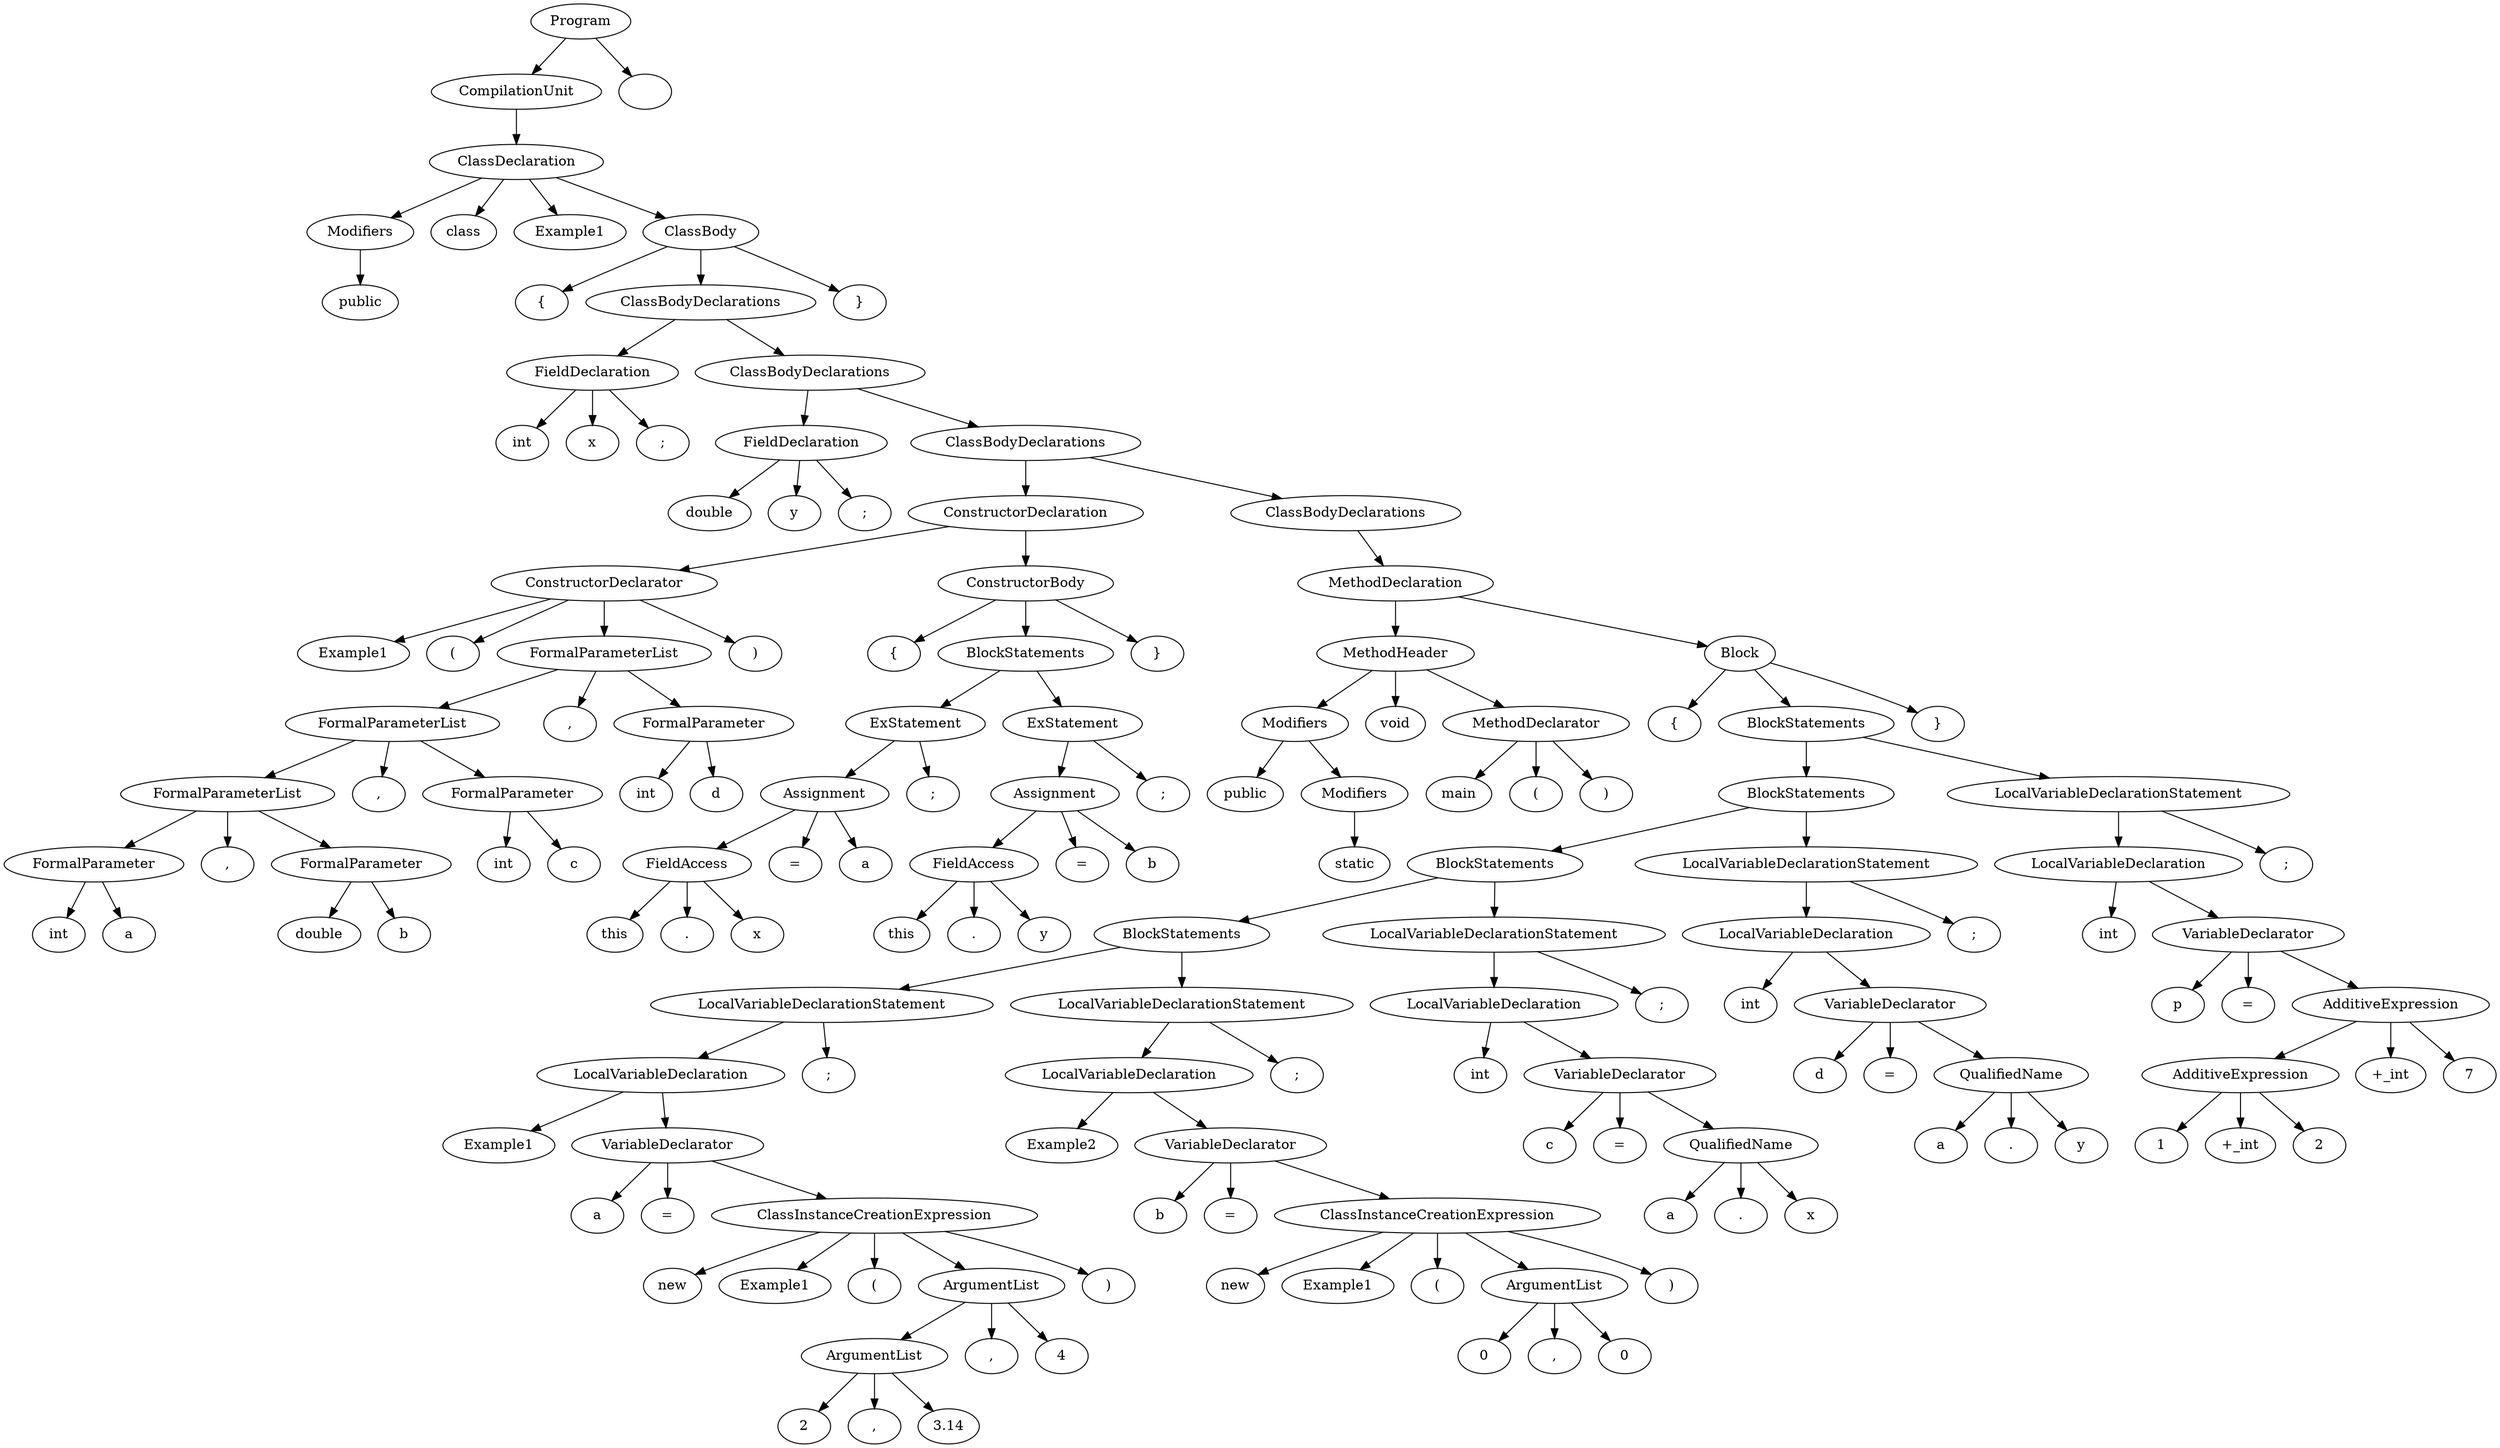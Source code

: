 digraph G {
n1 [label="public"]
n2 [label="Modifiers"]
n2->n1;
n3 [label="class"]
n4 [label="Example1"]
n5 [label="{"]
n6 [label="int"]
n7 [label="x"]
n8 [label=";"]
n9 [label="FieldDeclaration"]
n9->n8;
n9->n7;
n9->n6;
n10 [label="double"]
n11 [label="y"]
n12 [label=";"]
n13 [label="FieldDeclaration"]
n13->n12;
n13->n11;
n13->n10;
n14 [label="Example1"]
n15 [label="("]
n16 [label="int"]
n17 [label="a"]
n18 [label="FormalParameter"]
n18->n17;
n18->n16;
n19 [label=","]
n20 [label="double"]
n21 [label="b"]
n22 [label="FormalParameter"]
n22->n21;
n22->n20;
n23 [label="FormalParameterList"]
n23->n22;
n23->n19;
n23->n18;
n24 [label=","]
n25 [label="int"]
n26 [label="c"]
n27 [label="FormalParameter"]
n27->n26;
n27->n25;
n28 [label="FormalParameterList"]
n28->n27;
n28->n24;
n28->n23;
n29 [label=","]
n30 [label="int"]
n31 [label="d"]
n32 [label="FormalParameter"]
n32->n31;
n32->n30;
n33 [label="FormalParameterList"]
n33->n32;
n33->n29;
n33->n28;
n34 [label=")"]
n35 [label="ConstructorDeclarator"]
n35->n34;
n35->n33;
n35->n15;
n35->n14;
n36 [label="{"]
n37 [label="this"]
n38 [label="."]
n39 [label="x"]
n40 [label="FieldAccess"]
n40->n39;
n40->n38;
n40->n37;
n41 [label="="]
n42 [label="a"]
n43 [label="Assignment"]
n43->n42;
n43->n41;
n43->n40;
n44 [label=";"]
n45 [label="ExStatement"]
n45->n44;
n45->n43;
n46 [label="this"]
n47 [label="."]
n48 [label="y"]
n49 [label="FieldAccess"]
n49->n48;
n49->n47;
n49->n46;
n50 [label="="]
n51 [label="b"]
n52 [label="Assignment"]
n52->n51;
n52->n50;
n52->n49;
n53 [label=";"]
n54 [label="ExStatement"]
n54->n53;
n54->n52;
n55 [label="BlockStatements"]
n55->n54;
n55->n45;
n56 [label="}"]
n57 [label="ConstructorBody"]
n57->n56;
n57->n55;
n57->n36;
n58 [label="ConstructorDeclaration"]
n58->n57;
n58->n35;
n59 [label="public"]
n60 [label="static"]
n61 [label="Modifiers"]
n61->n60;
n62 [label="Modifiers"]
n62->n61;
n62->n59;
n63 [label="void"]
n64 [label="main"]
n65 [label="("]
n66 [label=")"]
n67 [label="MethodDeclarator"]
n67->n66;
n67->n65;
n67->n64;
n68 [label="MethodHeader"]
n68->n67;
n68->n63;
n68->n62;
n69 [label="{"]
n70 [label="Example1"]
n71 [label="a"]
n72 [label="="]
n73 [label="new"]
n74 [label="Example1"]
n75 [label="("]
n76 [label="2"]
n77 [label=","]
n78 [label="3.14"]
n79 [label="ArgumentList"]
n79->n78;
n79->n77;
n79->n76;
n80 [label=","]
n81 [label="4"]
n82 [label="ArgumentList"]
n82->n81;
n82->n80;
n82->n79;
n83 [label=")"]
n84 [label="ClassInstanceCreationExpression"]
n84->n83;
n84->n82;
n84->n75;
n84->n74;
n84->n73;
n85 [label="VariableDeclarator"]
n85->n84;
n85->n72;
n85->n71;
n86 [label="LocalVariableDeclaration"]
n86->n85;
n86->n70;
n87 [label=";"]
n88 [label="LocalVariableDeclarationStatement"]
n88->n87;
n88->n86;
n89 [label="Example2"]
n90 [label="b"]
n91 [label="="]
n92 [label="new"]
n93 [label="Example1"]
n94 [label="("]
n95 [label="0"]
n96 [label=","]
n97 [label="0"]
n98 [label="ArgumentList"]
n98->n97;
n98->n96;
n98->n95;
n99 [label=")"]
n100 [label="ClassInstanceCreationExpression"]
n100->n99;
n100->n98;
n100->n94;
n100->n93;
n100->n92;
n101 [label="VariableDeclarator"]
n101->n100;
n101->n91;
n101->n90;
n102 [label="LocalVariableDeclaration"]
n102->n101;
n102->n89;
n103 [label=";"]
n104 [label="LocalVariableDeclarationStatement"]
n104->n103;
n104->n102;
n105 [label="BlockStatements"]
n105->n104;
n105->n88;
n106 [label="int"]
n107 [label="c"]
n108 [label="="]
n109 [label="a"]
n110 [label="."]
n111 [label="x"]
n112 [label="QualifiedName"]
n112->n111;
n112->n110;
n112->n109;
n113 [label="VariableDeclarator"]
n113->n112;
n113->n108;
n113->n107;
n114 [label="LocalVariableDeclaration"]
n114->n113;
n114->n106;
n115 [label=";"]
n116 [label="LocalVariableDeclarationStatement"]
n116->n115;
n116->n114;
n117 [label="BlockStatements"]
n117->n116;
n117->n105;
n118 [label="int"]
n119 [label="d"]
n120 [label="="]
n121 [label="a"]
n122 [label="."]
n123 [label="y"]
n124 [label="QualifiedName"]
n124->n123;
n124->n122;
n124->n121;
n125 [label="VariableDeclarator"]
n125->n124;
n125->n120;
n125->n119;
n126 [label="LocalVariableDeclaration"]
n126->n125;
n126->n118;
n127 [label=";"]
n128 [label="LocalVariableDeclarationStatement"]
n128->n127;
n128->n126;
n129 [label="BlockStatements"]
n129->n128;
n129->n117;
n130 [label="int"]
n131 [label="p"]
n132 [label="="]
n133 [label="1"]
n134 [label="+_int"]
n135 [label="2"]
n136 [label="AdditiveExpression"]
n136->n135;
n136->n134;
n136->n133;
n137 [label="+_int"]
n138 [label="7"]
n139 [label="AdditiveExpression"]
n139->n138;
n139->n137;
n139->n136;
n140 [label="VariableDeclarator"]
n140->n139;
n140->n132;
n140->n131;
n141 [label="LocalVariableDeclaration"]
n141->n140;
n141->n130;
n142 [label=";"]
n143 [label="LocalVariableDeclarationStatement"]
n143->n142;
n143->n141;
n144 [label="BlockStatements"]
n144->n143;
n144->n129;
n145 [label="}"]
n146 [label="Block"]
n146->n145;
n146->n144;
n146->n69;
n147 [label="MethodDeclaration"]
n147->n146;
n147->n68;
n148 [label="ClassBodyDeclarations"]
n148->n147;
n149 [label="ClassBodyDeclarations"]
n149->n148;
n149->n58;
n150 [label="ClassBodyDeclarations"]
n150->n149;
n150->n13;
n151 [label="ClassBodyDeclarations"]
n151->n150;
n151->n9;
n152 [label="}"]
n153 [label="ClassBody"]
n153->n152;
n153->n151;
n153->n5;
n154 [label="ClassDeclaration"]
n154->n153;
n154->n4;
n154->n3;
n154->n2;
n155 [label="CompilationUnit"]
n155->n154;
n156 [label="Program"]
n156->n157;
n156->n155;
n157 [label=""]
}
